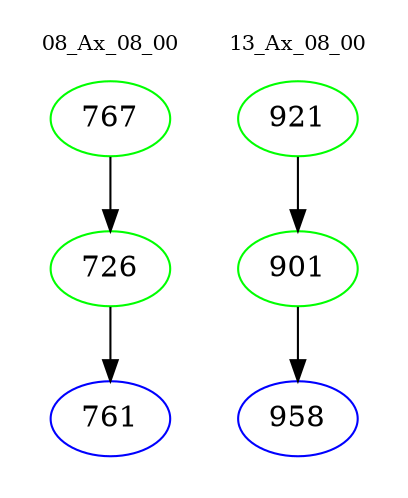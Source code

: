 digraph{
subgraph cluster_0 {
color = white
label = "08_Ax_08_00";
fontsize=10;
T0_767 [label="767", color="green"]
T0_767 -> T0_726 [color="black"]
T0_726 [label="726", color="green"]
T0_726 -> T0_761 [color="black"]
T0_761 [label="761", color="blue"]
}
subgraph cluster_1 {
color = white
label = "13_Ax_08_00";
fontsize=10;
T1_921 [label="921", color="green"]
T1_921 -> T1_901 [color="black"]
T1_901 [label="901", color="green"]
T1_901 -> T1_958 [color="black"]
T1_958 [label="958", color="blue"]
}
}
